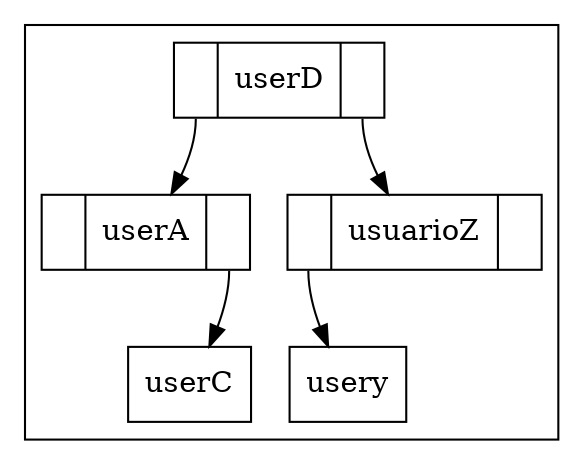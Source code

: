 digraph g{ subgraph cluster_arbol_users{
rankdir=TB;
node[shape = record, style=filled, fillcolor=white];
usersuserD:C0->usersuserA;
usersuserA:C1->usersuserC;
usersuserC[label="userC"];
usersuserA[ label ="<C0>|userA|<C1>"];
usersuserD:C1->usersusuarioZ;
usersusuarioZ:C0->usersusery;
usersusery[label="usery"];
usersusuarioZ[ label ="<C0>|usuarioZ|<C1>"];
usersuserD[ label ="<C0>|userD|<C1>"];
} }